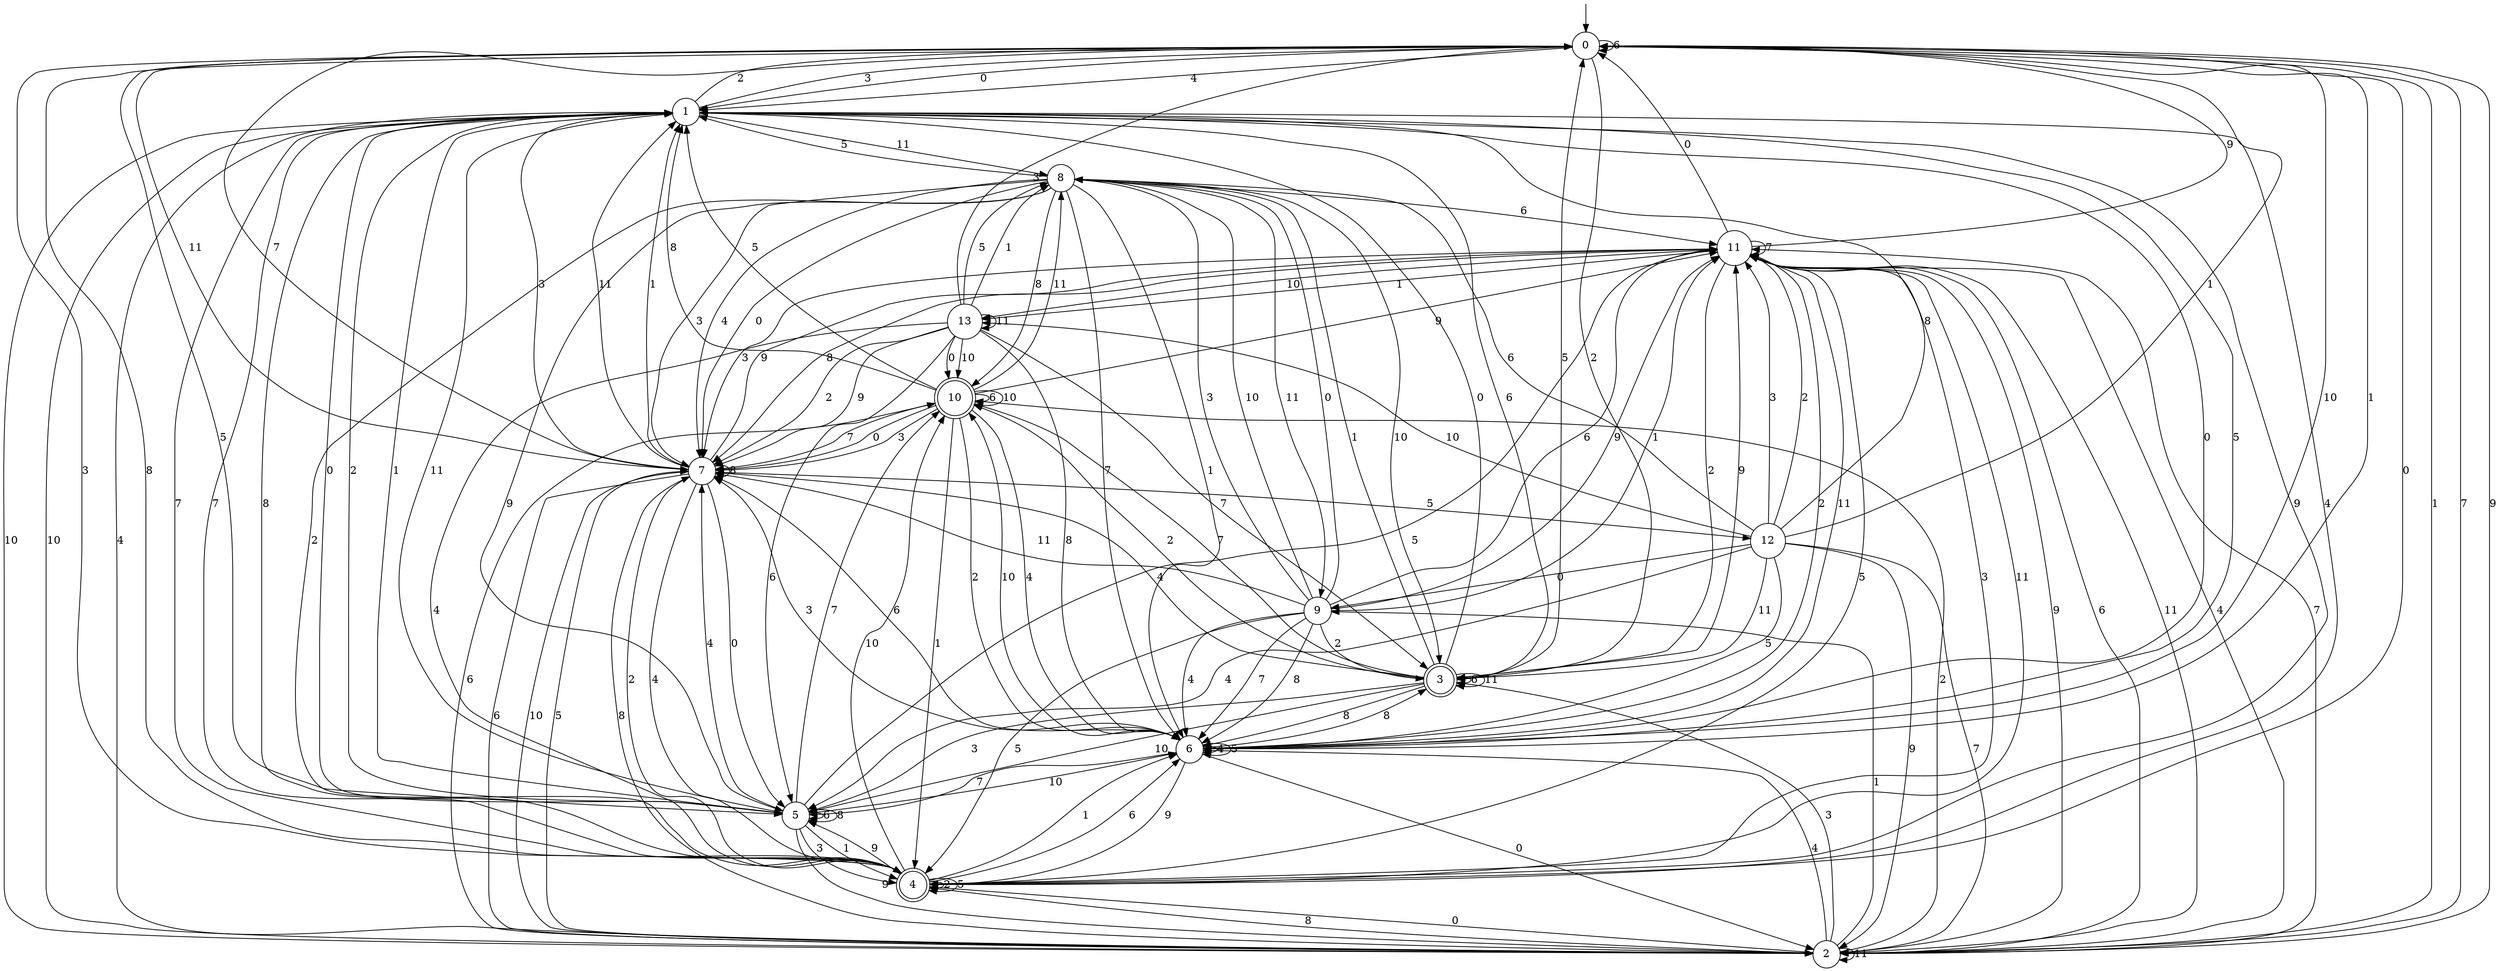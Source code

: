 digraph g {

	s0 [shape="circle" label="0"];
	s1 [shape="circle" label="1"];
	s2 [shape="circle" label="2"];
	s3 [shape="doublecircle" label="3"];
	s4 [shape="doublecircle" label="4"];
	s5 [shape="circle" label="5"];
	s6 [shape="circle" label="6"];
	s7 [shape="circle" label="7"];
	s8 [shape="circle" label="8"];
	s9 [shape="circle" label="9"];
	s10 [shape="doublecircle" label="10"];
	s11 [shape="circle" label="11"];
	s12 [shape="circle" label="12"];
	s13 [shape="circle" label="13"];
	s0 -> s1 [label="0"];
	s0 -> s2 [label="1"];
	s0 -> s3 [label="2"];
	s0 -> s4 [label="3"];
	s0 -> s1 [label="4"];
	s0 -> s5 [label="5"];
	s0 -> s0 [label="6"];
	s0 -> s2 [label="7"];
	s0 -> s4 [label="8"];
	s0 -> s2 [label="9"];
	s0 -> s6 [label="10"];
	s0 -> s7 [label="11"];
	s1 -> s6 [label="0"];
	s1 -> s5 [label="1"];
	s1 -> s0 [label="2"];
	s1 -> s0 [label="3"];
	s1 -> s2 [label="4"];
	s1 -> s6 [label="5"];
	s1 -> s3 [label="6"];
	s1 -> s4 [label="7"];
	s1 -> s4 [label="8"];
	s1 -> s4 [label="9"];
	s1 -> s2 [label="10"];
	s1 -> s8 [label="11"];
	s2 -> s4 [label="0"];
	s2 -> s9 [label="1"];
	s2 -> s10 [label="2"];
	s2 -> s3 [label="3"];
	s2 -> s6 [label="4"];
	s2 -> s7 [label="5"];
	s2 -> s10 [label="6"];
	s2 -> s11 [label="7"];
	s2 -> s7 [label="8"];
	s2 -> s11 [label="9"];
	s2 -> s1 [label="10"];
	s2 -> s2 [label="11"];
	s3 -> s1 [label="0"];
	s3 -> s8 [label="1"];
	s3 -> s10 [label="2"];
	s3 -> s5 [label="3"];
	s3 -> s7 [label="4"];
	s3 -> s0 [label="5"];
	s3 -> s3 [label="6"];
	s3 -> s10 [label="7"];
	s3 -> s6 [label="8"];
	s3 -> s11 [label="9"];
	s3 -> s5 [label="10"];
	s3 -> s3 [label="11"];
	s4 -> s0 [label="0"];
	s4 -> s6 [label="1"];
	s4 -> s4 [label="2"];
	s4 -> s11 [label="3"];
	s4 -> s1 [label="4"];
	s4 -> s4 [label="5"];
	s4 -> s6 [label="6"];
	s4 -> s1 [label="7"];
	s4 -> s2 [label="8"];
	s4 -> s5 [label="9"];
	s4 -> s10 [label="10"];
	s4 -> s11 [label="11"];
	s5 -> s1 [label="0"];
	s5 -> s4 [label="1"];
	s5 -> s1 [label="2"];
	s5 -> s4 [label="3"];
	s5 -> s7 [label="4"];
	s5 -> s11 [label="5"];
	s5 -> s5 [label="6"];
	s5 -> s10 [label="7"];
	s5 -> s5 [label="8"];
	s5 -> s2 [label="9"];
	s5 -> s6 [label="10"];
	s5 -> s1 [label="11"];
	s6 -> s2 [label="0"];
	s6 -> s0 [label="1"];
	s6 -> s11 [label="2"];
	s6 -> s7 [label="3"];
	s6 -> s6 [label="4"];
	s6 -> s6 [label="5"];
	s6 -> s7 [label="6"];
	s6 -> s5 [label="7"];
	s6 -> s3 [label="8"];
	s6 -> s4 [label="9"];
	s6 -> s10 [label="10"];
	s6 -> s11 [label="11"];
	s7 -> s5 [label="0"];
	s7 -> s1 [label="1"];
	s7 -> s4 [label="2"];
	s7 -> s1 [label="3"];
	s7 -> s4 [label="4"];
	s7 -> s12 [label="5"];
	s7 -> s2 [label="6"];
	s7 -> s0 [label="7"];
	s7 -> s7 [label="8"];
	s7 -> s11 [label="9"];
	s7 -> s2 [label="10"];
	s7 -> s1 [label="11"];
	s8 -> s7 [label="0"];
	s8 -> s6 [label="1"];
	s8 -> s4 [label="2"];
	s8 -> s7 [label="3"];
	s8 -> s7 [label="4"];
	s8 -> s1 [label="5"];
	s8 -> s11 [label="6"];
	s8 -> s6 [label="7"];
	s8 -> s10 [label="8"];
	s8 -> s5 [label="9"];
	s8 -> s3 [label="10"];
	s8 -> s9 [label="11"];
	s9 -> s8 [label="0"];
	s9 -> s11 [label="1"];
	s9 -> s3 [label="2"];
	s9 -> s8 [label="3"];
	s9 -> s6 [label="4"];
	s9 -> s4 [label="5"];
	s9 -> s11 [label="6"];
	s9 -> s6 [label="7"];
	s9 -> s6 [label="8"];
	s9 -> s11 [label="9"];
	s9 -> s8 [label="10"];
	s9 -> s7 [label="11"];
	s10 -> s7 [label="0"];
	s10 -> s4 [label="1"];
	s10 -> s6 [label="2"];
	s10 -> s7 [label="3"];
	s10 -> s6 [label="4"];
	s10 -> s1 [label="5"];
	s10 -> s10 [label="6"];
	s10 -> s7 [label="7"];
	s10 -> s1 [label="8"];
	s10 -> s11 [label="9"];
	s10 -> s10 [label="10"];
	s10 -> s8 [label="11"];
	s11 -> s0 [label="0"];
	s11 -> s13 [label="1"];
	s11 -> s3 [label="2"];
	s11 -> s7 [label="3"];
	s11 -> s2 [label="4"];
	s11 -> s4 [label="5"];
	s11 -> s2 [label="6"];
	s11 -> s11 [label="7"];
	s11 -> s7 [label="8"];
	s11 -> s0 [label="9"];
	s11 -> s13 [label="10"];
	s11 -> s2 [label="11"];
	s12 -> s9 [label="0"];
	s12 -> s0 [label="1"];
	s12 -> s11 [label="2"];
	s12 -> s11 [label="3"];
	s12 -> s5 [label="4"];
	s12 -> s6 [label="5"];
	s12 -> s8 [label="6"];
	s12 -> s2 [label="7"];
	s12 -> s1 [label="8"];
	s12 -> s2 [label="9"];
	s12 -> s13 [label="10"];
	s12 -> s3 [label="11"];
	s13 -> s10 [label="0"];
	s13 -> s8 [label="1"];
	s13 -> s7 [label="2"];
	s13 -> s0 [label="3"];
	s13 -> s4 [label="4"];
	s13 -> s8 [label="5"];
	s13 -> s5 [label="6"];
	s13 -> s3 [label="7"];
	s13 -> s6 [label="8"];
	s13 -> s7 [label="9"];
	s13 -> s10 [label="10"];
	s13 -> s13 [label="11"];

__start0 [label="" shape="none" width="0" height="0"];
__start0 -> s0;

}
